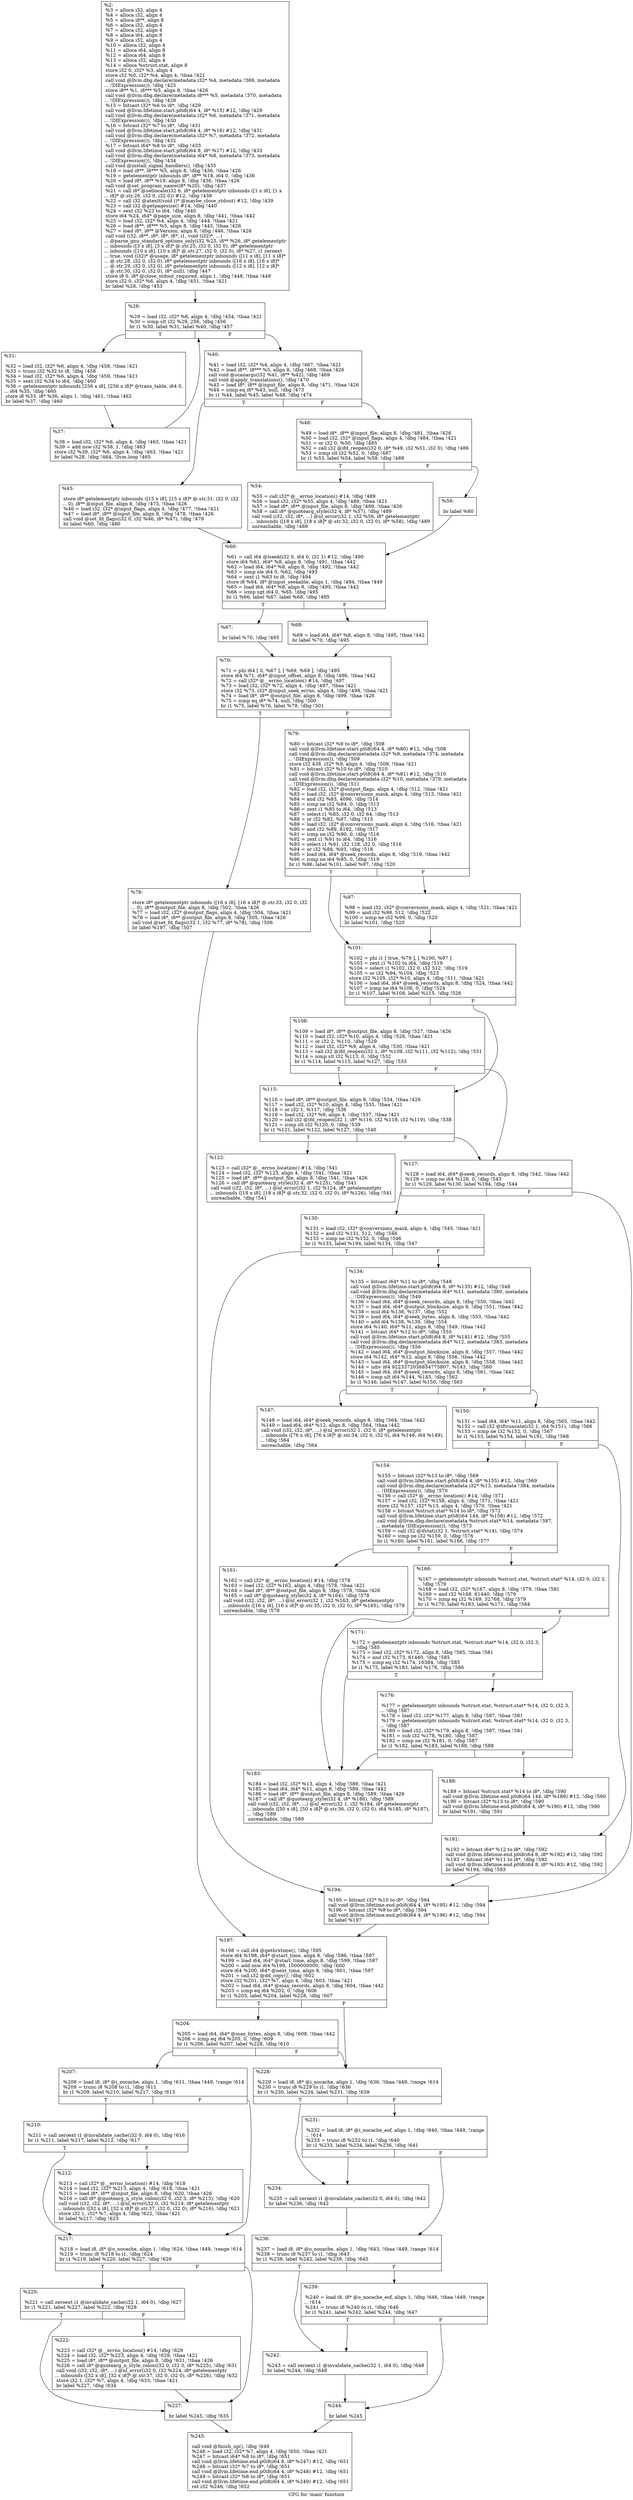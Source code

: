 digraph "CFG for 'main' function" {
	label="CFG for 'main' function";

	Node0x23eb600 [shape=record,label="{%2:\l  %3 = alloca i32, align 4\l  %4 = alloca i32, align 4\l  %5 = alloca i8**, align 8\l  %6 = alloca i32, align 4\l  %7 = alloca i32, align 4\l  %8 = alloca i64, align 8\l  %9 = alloca i32, align 4\l  %10 = alloca i32, align 4\l  %11 = alloca i64, align 8\l  %12 = alloca i64, align 8\l  %13 = alloca i32, align 4\l  %14 = alloca %struct.stat, align 8\l  store i32 0, i32* %3, align 4\l  store i32 %0, i32* %4, align 4, !tbaa !421\l  call void @llvm.dbg.declare(metadata i32* %4, metadata !369, metadata\l... !DIExpression()), !dbg !425\l  store i8** %1, i8*** %5, align 8, !tbaa !426\l  call void @llvm.dbg.declare(metadata i8*** %5, metadata !370, metadata\l... !DIExpression()), !dbg !428\l  %15 = bitcast i32* %6 to i8*, !dbg !429\l  call void @llvm.lifetime.start.p0i8(i64 4, i8* %15) #12, !dbg !429\l  call void @llvm.dbg.declare(metadata i32* %6, metadata !371, metadata\l... !DIExpression()), !dbg !430\l  %16 = bitcast i32* %7 to i8*, !dbg !431\l  call void @llvm.lifetime.start.p0i8(i64 4, i8* %16) #12, !dbg !431\l  call void @llvm.dbg.declare(metadata i32* %7, metadata !372, metadata\l... !DIExpression()), !dbg !432\l  %17 = bitcast i64* %8 to i8*, !dbg !433\l  call void @llvm.lifetime.start.p0i8(i64 8, i8* %17) #12, !dbg !433\l  call void @llvm.dbg.declare(metadata i64* %8, metadata !373, metadata\l... !DIExpression()), !dbg !434\l  call void @install_signal_handlers(), !dbg !435\l  %18 = load i8**, i8*** %5, align 8, !dbg !436, !tbaa !426\l  %19 = getelementptr inbounds i8*, i8** %18, i64 0, !dbg !436\l  %20 = load i8*, i8** %19, align 8, !dbg !436, !tbaa !426\l  call void @set_program_name(i8* %20), !dbg !437\l  %21 = call i8* @setlocale(i32 6, i8* getelementptr inbounds ([1 x i8], [1 x\l... i8]* @.str.26, i32 0, i32 0)) #12, !dbg !438\l  %22 = call i32 @atexit(void ()* @maybe_close_stdout) #12, !dbg !439\l  %23 = call i32 @getpagesize() #14, !dbg !440\l  %24 = sext i32 %23 to i64, !dbg !440\l  store i64 %24, i64* @page_size, align 8, !dbg !441, !tbaa !442\l  %25 = load i32, i32* %4, align 4, !dbg !444, !tbaa !421\l  %26 = load i8**, i8*** %5, align 8, !dbg !445, !tbaa !426\l  %27 = load i8*, i8** @Version, align 8, !dbg !446, !tbaa !426\l  call void (i32, i8**, i8*, i8*, i8*, i1, void (i32)*, ...)\l... @parse_gnu_standard_options_only(i32 %25, i8** %26, i8* getelementptr\l... inbounds ([3 x i8], [3 x i8]* @.str.25, i32 0, i32 0), i8* getelementptr\l... inbounds ([10 x i8], [10 x i8]* @.str.27, i32 0, i32 0), i8* %27, i1 zeroext\l... true, void (i32)* @usage, i8* getelementptr inbounds ([11 x i8], [11 x i8]*\l... @.str.28, i32 0, i32 0), i8* getelementptr inbounds ([16 x i8], [16 x i8]*\l... @.str.29, i32 0, i32 0), i8* getelementptr inbounds ([12 x i8], [12 x i8]*\l... @.str.30, i32 0, i32 0), i8* null), !dbg !447\l  store i8 0, i8* @close_stdout_required, align 1, !dbg !448, !tbaa !449\l  store i32 0, i32* %6, align 4, !dbg !451, !tbaa !421\l  br label %28, !dbg !453\l}"];
	Node0x23eb600 -> Node0x23e4ff0;
	Node0x23e4ff0 [shape=record,label="{%28:\l\l  %29 = load i32, i32* %6, align 4, !dbg !454, !tbaa !421\l  %30 = icmp slt i32 %29, 256, !dbg !456\l  br i1 %30, label %31, label %40, !dbg !457\l|{<s0>T|<s1>F}}"];
	Node0x23e4ff0:s0 -> Node0x23e5040;
	Node0x23e4ff0:s1 -> Node0x23e50e0;
	Node0x23e5040 [shape=record,label="{%31:\l\l  %32 = load i32, i32* %6, align 4, !dbg !458, !tbaa !421\l  %33 = trunc i32 %32 to i8, !dbg !458\l  %34 = load i32, i32* %6, align 4, !dbg !459, !tbaa !421\l  %35 = sext i32 %34 to i64, !dbg !460\l  %36 = getelementptr inbounds [256 x i8], [256 x i8]* @trans_table, i64 0,\l... i64 %35, !dbg !460\l  store i8 %33, i8* %36, align 1, !dbg !461, !tbaa !462\l  br label %37, !dbg !460\l}"];
	Node0x23e5040 -> Node0x23e5090;
	Node0x23e5090 [shape=record,label="{%37:\l\l  %38 = load i32, i32* %6, align 4, !dbg !463, !tbaa !421\l  %39 = add nsw i32 %38, 1, !dbg !463\l  store i32 %39, i32* %6, align 4, !dbg !463, !tbaa !421\l  br label %28, !dbg !464, !llvm.loop !465\l}"];
	Node0x23e5090 -> Node0x23e4ff0;
	Node0x23e50e0 [shape=record,label="{%40:\l\l  %41 = load i32, i32* %4, align 4, !dbg !467, !tbaa !421\l  %42 = load i8**, i8*** %5, align 8, !dbg !468, !tbaa !426\l  call void @scanargs(i32 %41, i8** %42), !dbg !469\l  call void @apply_translations(), !dbg !470\l  %43 = load i8*, i8** @input_file, align 8, !dbg !471, !tbaa !426\l  %44 = icmp eq i8* %43, null, !dbg !473\l  br i1 %44, label %45, label %48, !dbg !474\l|{<s0>T|<s1>F}}"];
	Node0x23e50e0:s0 -> Node0x23e5130;
	Node0x23e50e0:s1 -> Node0x23e5180;
	Node0x23e5130 [shape=record,label="{%45:\l\l  store i8* getelementptr inbounds ([15 x i8], [15 x i8]* @.str.31, i32 0, i32\l... 0), i8** @input_file, align 8, !dbg !475, !tbaa !426\l  %46 = load i32, i32* @input_flags, align 4, !dbg !477, !tbaa !421\l  %47 = load i8*, i8** @input_file, align 8, !dbg !478, !tbaa !426\l  call void @set_fd_flags(i32 0, i32 %46, i8* %47), !dbg !479\l  br label %60, !dbg !480\l}"];
	Node0x23e5130 -> Node0x23e5270;
	Node0x23e5180 [shape=record,label="{%48:\l\l  %49 = load i8*, i8** @input_file, align 8, !dbg !481, !tbaa !426\l  %50 = load i32, i32* @input_flags, align 4, !dbg !484, !tbaa !421\l  %51 = or i32 0, %50, !dbg !485\l  %52 = call i32 @ifd_reopen(i32 0, i8* %49, i32 %51, i32 0), !dbg !486\l  %53 = icmp slt i32 %52, 0, !dbg !487\l  br i1 %53, label %54, label %59, !dbg !488\l|{<s0>T|<s1>F}}"];
	Node0x23e5180:s0 -> Node0x23e51d0;
	Node0x23e5180:s1 -> Node0x23e5220;
	Node0x23e51d0 [shape=record,label="{%54:\l\l  %55 = call i32* @__errno_location() #14, !dbg !489\l  %56 = load i32, i32* %55, align 4, !dbg !489, !tbaa !421\l  %57 = load i8*, i8** @input_file, align 8, !dbg !489, !tbaa !426\l  %58 = call i8* @quotearg_style(i32 4, i8* %57), !dbg !489\l  call void (i32, i32, i8*, ...) @nl_error(i32 1, i32 %56, i8* getelementptr\l... inbounds ([18 x i8], [18 x i8]* @.str.32, i32 0, i32 0), i8* %58), !dbg !489\l  unreachable, !dbg !489\l}"];
	Node0x23e5220 [shape=record,label="{%59:\l\l  br label %60\l}"];
	Node0x23e5220 -> Node0x23e5270;
	Node0x23e5270 [shape=record,label="{%60:\l\l  %61 = call i64 @lseek(i32 0, i64 0, i32 1) #12, !dbg !490\l  store i64 %61, i64* %8, align 8, !dbg !491, !tbaa !442\l  %62 = load i64, i64* %8, align 8, !dbg !492, !tbaa !442\l  %63 = icmp sle i64 0, %62, !dbg !493\l  %64 = zext i1 %63 to i8, !dbg !494\l  store i8 %64, i8* @input_seekable, align 1, !dbg !494, !tbaa !449\l  %65 = load i64, i64* %8, align 8, !dbg !495, !tbaa !442\l  %66 = icmp sgt i64 0, %65, !dbg !495\l  br i1 %66, label %67, label %68, !dbg !495\l|{<s0>T|<s1>F}}"];
	Node0x23e5270:s0 -> Node0x23e52c0;
	Node0x23e5270:s1 -> Node0x23e5310;
	Node0x23e52c0 [shape=record,label="{%67:\l\l  br label %70, !dbg !495\l}"];
	Node0x23e52c0 -> Node0x23e5360;
	Node0x23e5310 [shape=record,label="{%68:\l\l  %69 = load i64, i64* %8, align 8, !dbg !495, !tbaa !442\l  br label %70, !dbg !495\l}"];
	Node0x23e5310 -> Node0x23e5360;
	Node0x23e5360 [shape=record,label="{%70:\l\l  %71 = phi i64 [ 0, %67 ], [ %69, %68 ], !dbg !495\l  store i64 %71, i64* @input_offset, align 8, !dbg !496, !tbaa !442\l  %72 = call i32* @__errno_location() #14, !dbg !497\l  %73 = load i32, i32* %72, align 4, !dbg !497, !tbaa !421\l  store i32 %73, i32* @input_seek_errno, align 4, !dbg !498, !tbaa !421\l  %74 = load i8*, i8** @output_file, align 8, !dbg !499, !tbaa !426\l  %75 = icmp eq i8* %74, null, !dbg !500\l  br i1 %75, label %76, label %79, !dbg !501\l|{<s0>T|<s1>F}}"];
	Node0x23e5360:s0 -> Node0x23e53b0;
	Node0x23e5360:s1 -> Node0x23e5400;
	Node0x23e53b0 [shape=record,label="{%76:\l\l  store i8* getelementptr inbounds ([16 x i8], [16 x i8]* @.str.33, i32 0, i32\l... 0), i8** @output_file, align 8, !dbg !502, !tbaa !426\l  %77 = load i32, i32* @output_flags, align 4, !dbg !504, !tbaa !421\l  %78 = load i8*, i8** @output_file, align 8, !dbg !505, !tbaa !426\l  call void @set_fd_flags(i32 1, i32 %77, i8* %78), !dbg !506\l  br label %197, !dbg !507\l}"];
	Node0x23e53b0 -> Node0x23e5a40;
	Node0x23e5400 [shape=record,label="{%79:\l\l  %80 = bitcast i32* %9 to i8*, !dbg !508\l  call void @llvm.lifetime.start.p0i8(i64 4, i8* %80) #12, !dbg !508\l  call void @llvm.dbg.declare(metadata i32* %9, metadata !374, metadata\l... !DIExpression()), !dbg !509\l  store i32 438, i32* %9, align 4, !dbg !509, !tbaa !421\l  %81 = bitcast i32* %10 to i8*, !dbg !510\l  call void @llvm.lifetime.start.p0i8(i64 4, i8* %81) #12, !dbg !510\l  call void @llvm.dbg.declare(metadata i32* %10, metadata !379, metadata\l... !DIExpression()), !dbg !511\l  %82 = load i32, i32* @output_flags, align 4, !dbg !512, !tbaa !421\l  %83 = load i32, i32* @conversions_mask, align 4, !dbg !513, !tbaa !421\l  %84 = and i32 %83, 4096, !dbg !514\l  %85 = icmp ne i32 %84, 0, !dbg !513\l  %86 = zext i1 %85 to i64, !dbg !513\l  %87 = select i1 %85, i32 0, i32 64, !dbg !513\l  %88 = or i32 %82, %87, !dbg !515\l  %89 = load i32, i32* @conversions_mask, align 4, !dbg !516, !tbaa !421\l  %90 = and i32 %89, 8192, !dbg !517\l  %91 = icmp ne i32 %90, 0, !dbg !516\l  %92 = zext i1 %91 to i64, !dbg !516\l  %93 = select i1 %91, i32 128, i32 0, !dbg !516\l  %94 = or i32 %88, %93, !dbg !518\l  %95 = load i64, i64* @seek_records, align 8, !dbg !519, !tbaa !442\l  %96 = icmp ne i64 %95, 0, !dbg !519\l  br i1 %96, label %101, label %97, !dbg !520\l|{<s0>T|<s1>F}}"];
	Node0x23e5400:s0 -> Node0x23e54a0;
	Node0x23e5400:s1 -> Node0x23e5450;
	Node0x23e5450 [shape=record,label="{%97:\l\l  %98 = load i32, i32* @conversions_mask, align 4, !dbg !521, !tbaa !421\l  %99 = and i32 %98, 512, !dbg !522\l  %100 = icmp ne i32 %99, 0, !dbg !520\l  br label %101, !dbg !520\l}"];
	Node0x23e5450 -> Node0x23e54a0;
	Node0x23e54a0 [shape=record,label="{%101:\l\l  %102 = phi i1 [ true, %79 ], [ %100, %97 ]\l  %103 = zext i1 %102 to i64, !dbg !519\l  %104 = select i1 %102, i32 0, i32 512, !dbg !519\l  %105 = or i32 %94, %104, !dbg !523\l  store i32 %105, i32* %10, align 4, !dbg !511, !tbaa !421\l  %106 = load i64, i64* @seek_records, align 8, !dbg !524, !tbaa !442\l  %107 = icmp ne i64 %106, 0, !dbg !524\l  br i1 %107, label %108, label %115, !dbg !526\l|{<s0>T|<s1>F}}"];
	Node0x23e54a0:s0 -> Node0x23e54f0;
	Node0x23e54a0:s1 -> Node0x23e5540;
	Node0x23e54f0 [shape=record,label="{%108:\l\l  %109 = load i8*, i8** @output_file, align 8, !dbg !527, !tbaa !426\l  %110 = load i32, i32* %10, align 4, !dbg !528, !tbaa !421\l  %111 = or i32 2, %110, !dbg !529\l  %112 = load i32, i32* %9, align 4, !dbg !530, !tbaa !421\l  %113 = call i32 @ifd_reopen(i32 1, i8* %109, i32 %111, i32 %112), !dbg !531\l  %114 = icmp slt i32 %113, 0, !dbg !532\l  br i1 %114, label %115, label %127, !dbg !533\l|{<s0>T|<s1>F}}"];
	Node0x23e54f0:s0 -> Node0x23e5540;
	Node0x23e54f0:s1 -> Node0x23e55e0;
	Node0x23e5540 [shape=record,label="{%115:\l\l  %116 = load i8*, i8** @output_file, align 8, !dbg !534, !tbaa !426\l  %117 = load i32, i32* %10, align 4, !dbg !535, !tbaa !421\l  %118 = or i32 1, %117, !dbg !536\l  %119 = load i32, i32* %9, align 4, !dbg !537, !tbaa !421\l  %120 = call i32 @ifd_reopen(i32 1, i8* %116, i32 %118, i32 %119), !dbg !538\l  %121 = icmp slt i32 %120, 0, !dbg !539\l  br i1 %121, label %122, label %127, !dbg !540\l|{<s0>T|<s1>F}}"];
	Node0x23e5540:s0 -> Node0x23e5590;
	Node0x23e5540:s1 -> Node0x23e55e0;
	Node0x23e5590 [shape=record,label="{%122:\l\l  %123 = call i32* @__errno_location() #14, !dbg !541\l  %124 = load i32, i32* %123, align 4, !dbg !541, !tbaa !421\l  %125 = load i8*, i8** @output_file, align 8, !dbg !541, !tbaa !426\l  %126 = call i8* @quotearg_style(i32 4, i8* %125), !dbg !541\l  call void (i32, i32, i8*, ...) @nl_error(i32 1, i32 %124, i8* getelementptr\l... inbounds ([18 x i8], [18 x i8]* @.str.32, i32 0, i32 0), i8* %126), !dbg !541\l  unreachable, !dbg !541\l}"];
	Node0x23e55e0 [shape=record,label="{%127:\l\l  %128 = load i64, i64* @seek_records, align 8, !dbg !542, !tbaa !442\l  %129 = icmp ne i64 %128, 0, !dbg !543\l  br i1 %129, label %130, label %194, !dbg !544\l|{<s0>T|<s1>F}}"];
	Node0x23e55e0:s0 -> Node0x23e5630;
	Node0x23e55e0:s1 -> Node0x23e59f0;
	Node0x23e5630 [shape=record,label="{%130:\l\l  %131 = load i32, i32* @conversions_mask, align 4, !dbg !545, !tbaa !421\l  %132 = and i32 %131, 512, !dbg !546\l  %133 = icmp ne i32 %132, 0, !dbg !546\l  br i1 %133, label %194, label %134, !dbg !547\l|{<s0>T|<s1>F}}"];
	Node0x23e5630:s0 -> Node0x23e59f0;
	Node0x23e5630:s1 -> Node0x23e5680;
	Node0x23e5680 [shape=record,label="{%134:\l\l  %135 = bitcast i64* %11 to i8*, !dbg !548\l  call void @llvm.lifetime.start.p0i8(i64 8, i8* %135) #12, !dbg !548\l  call void @llvm.dbg.declare(metadata i64* %11, metadata !380, metadata\l... !DIExpression()), !dbg !549\l  %136 = load i64, i64* @seek_records, align 8, !dbg !550, !tbaa !442\l  %137 = load i64, i64* @output_blocksize, align 8, !dbg !551, !tbaa !442\l  %138 = mul i64 %136, %137, !dbg !552\l  %139 = load i64, i64* @seek_bytes, align 8, !dbg !553, !tbaa !442\l  %140 = add i64 %138, %139, !dbg !554\l  store i64 %140, i64* %11, align 8, !dbg !549, !tbaa !442\l  %141 = bitcast i64* %12 to i8*, !dbg !555\l  call void @llvm.lifetime.start.p0i8(i64 8, i8* %141) #12, !dbg !555\l  call void @llvm.dbg.declare(metadata i64* %12, metadata !383, metadata\l... !DIExpression()), !dbg !556\l  %142 = load i64, i64* @output_blocksize, align 8, !dbg !557, !tbaa !442\l  store i64 %142, i64* %12, align 8, !dbg !556, !tbaa !442\l  %143 = load i64, i64* @output_blocksize, align 8, !dbg !558, !tbaa !442\l  %144 = udiv i64 9223372036854775807, %143, !dbg !560\l  %145 = load i64, i64* @seek_records, align 8, !dbg !561, !tbaa !442\l  %146 = icmp ult i64 %144, %145, !dbg !562\l  br i1 %146, label %147, label %150, !dbg !563\l|{<s0>T|<s1>F}}"];
	Node0x23e5680:s0 -> Node0x23e56d0;
	Node0x23e5680:s1 -> Node0x23e5720;
	Node0x23e56d0 [shape=record,label="{%147:\l\l  %148 = load i64, i64* @seek_records, align 8, !dbg !564, !tbaa !442\l  %149 = load i64, i64* %12, align 8, !dbg !564, !tbaa !442\l  call void (i32, i32, i8*, ...) @nl_error(i32 1, i32 0, i8* getelementptr\l... inbounds ([76 x i8], [76 x i8]* @.str.34, i32 0, i32 0), i64 %148, i64 %149),\l... !dbg !564\l  unreachable, !dbg !564\l}"];
	Node0x23e5720 [shape=record,label="{%150:\l\l  %151 = load i64, i64* %11, align 8, !dbg !565, !tbaa !442\l  %152 = call i32 @iftruncate(i32 1, i64 %151), !dbg !566\l  %153 = icmp ne i32 %152, 0, !dbg !567\l  br i1 %153, label %154, label %191, !dbg !568\l|{<s0>T|<s1>F}}"];
	Node0x23e5720:s0 -> Node0x23e5770;
	Node0x23e5720:s1 -> Node0x23e59a0;
	Node0x23e5770 [shape=record,label="{%154:\l\l  %155 = bitcast i32* %13 to i8*, !dbg !569\l  call void @llvm.lifetime.start.p0i8(i64 4, i8* %155) #12, !dbg !569\l  call void @llvm.dbg.declare(metadata i32* %13, metadata !384, metadata\l... !DIExpression()), !dbg !570\l  %156 = call i32* @__errno_location() #14, !dbg !571\l  %157 = load i32, i32* %156, align 4, !dbg !571, !tbaa !421\l  store i32 %157, i32* %13, align 4, !dbg !570, !tbaa !421\l  %158 = bitcast %struct.stat* %14 to i8*, !dbg !572\l  call void @llvm.lifetime.start.p0i8(i64 144, i8* %158) #12, !dbg !572\l  call void @llvm.dbg.declare(metadata %struct.stat* %14, metadata !387,\l... metadata !DIExpression()), !dbg !573\l  %159 = call i32 @ifstat(i32 1, %struct.stat* %14), !dbg !574\l  %160 = icmp ne i32 %159, 0, !dbg !576\l  br i1 %160, label %161, label %166, !dbg !577\l|{<s0>T|<s1>F}}"];
	Node0x23e5770:s0 -> Node0x23e57c0;
	Node0x23e5770:s1 -> Node0x23e5810;
	Node0x23e57c0 [shape=record,label="{%161:\l\l  %162 = call i32* @__errno_location() #14, !dbg !578\l  %163 = load i32, i32* %162, align 4, !dbg !578, !tbaa !421\l  %164 = load i8*, i8** @output_file, align 8, !dbg !578, !tbaa !426\l  %165 = call i8* @quotearg_style(i32 4, i8* %164), !dbg !578\l  call void (i32, i32, i8*, ...) @nl_error(i32 1, i32 %163, i8* getelementptr\l... inbounds ([16 x i8], [16 x i8]* @.str.35, i32 0, i32 0), i8* %165), !dbg !578\l  unreachable, !dbg !578\l}"];
	Node0x23e5810 [shape=record,label="{%166:\l\l  %167 = getelementptr inbounds %struct.stat, %struct.stat* %14, i32 0, i32 3,\l... !dbg !579\l  %168 = load i32, i32* %167, align 8, !dbg !579, !tbaa !581\l  %169 = and i32 %168, 61440, !dbg !579\l  %170 = icmp eq i32 %169, 32768, !dbg !579\l  br i1 %170, label %183, label %171, !dbg !584\l|{<s0>T|<s1>F}}"];
	Node0x23e5810:s0 -> Node0x23e5900;
	Node0x23e5810:s1 -> Node0x23e5860;
	Node0x23e5860 [shape=record,label="{%171:\l\l  %172 = getelementptr inbounds %struct.stat, %struct.stat* %14, i32 0, i32 3,\l... !dbg !585\l  %173 = load i32, i32* %172, align 8, !dbg !585, !tbaa !581\l  %174 = and i32 %173, 61440, !dbg !585\l  %175 = icmp eq i32 %174, 16384, !dbg !585\l  br i1 %175, label %183, label %176, !dbg !586\l|{<s0>T|<s1>F}}"];
	Node0x23e5860:s0 -> Node0x23e5900;
	Node0x23e5860:s1 -> Node0x23e58b0;
	Node0x23e58b0 [shape=record,label="{%176:\l\l  %177 = getelementptr inbounds %struct.stat, %struct.stat* %14, i32 0, i32 3,\l... !dbg !587\l  %178 = load i32, i32* %177, align 8, !dbg !587, !tbaa !581\l  %179 = getelementptr inbounds %struct.stat, %struct.stat* %14, i32 0, i32 3,\l... !dbg !587\l  %180 = load i32, i32* %179, align 8, !dbg !587, !tbaa !581\l  %181 = sub i32 %178, %180, !dbg !587\l  %182 = icmp ne i32 %181, 0, !dbg !587\l  br i1 %182, label %183, label %188, !dbg !588\l|{<s0>T|<s1>F}}"];
	Node0x23e58b0:s0 -> Node0x23e5900;
	Node0x23e58b0:s1 -> Node0x23e5950;
	Node0x23e5900 [shape=record,label="{%183:\l\l  %184 = load i32, i32* %13, align 4, !dbg !589, !tbaa !421\l  %185 = load i64, i64* %11, align 8, !dbg !589, !tbaa !442\l  %186 = load i8*, i8** @output_file, align 8, !dbg !589, !tbaa !426\l  %187 = call i8* @quotearg_style(i32 4, i8* %186), !dbg !589\l  call void (i32, i32, i8*, ...) @nl_error(i32 1, i32 %184, i8* getelementptr\l... inbounds ([50 x i8], [50 x i8]* @.str.36, i32 0, i32 0), i64 %185, i8* %187),\l... !dbg !589\l  unreachable, !dbg !589\l}"];
	Node0x23e5950 [shape=record,label="{%188:\l\l  %189 = bitcast %struct.stat* %14 to i8*, !dbg !590\l  call void @llvm.lifetime.end.p0i8(i64 144, i8* %189) #12, !dbg !590\l  %190 = bitcast i32* %13 to i8*, !dbg !590\l  call void @llvm.lifetime.end.p0i8(i64 4, i8* %190) #12, !dbg !590\l  br label %191, !dbg !591\l}"];
	Node0x23e5950 -> Node0x23e59a0;
	Node0x23e59a0 [shape=record,label="{%191:\l\l  %192 = bitcast i64* %12 to i8*, !dbg !592\l  call void @llvm.lifetime.end.p0i8(i64 8, i8* %192) #12, !dbg !592\l  %193 = bitcast i64* %11 to i8*, !dbg !592\l  call void @llvm.lifetime.end.p0i8(i64 8, i8* %193) #12, !dbg !592\l  br label %194, !dbg !593\l}"];
	Node0x23e59a0 -> Node0x23e59f0;
	Node0x23e59f0 [shape=record,label="{%194:\l\l  %195 = bitcast i32* %10 to i8*, !dbg !594\l  call void @llvm.lifetime.end.p0i8(i64 4, i8* %195) #12, !dbg !594\l  %196 = bitcast i32* %9 to i8*, !dbg !594\l  call void @llvm.lifetime.end.p0i8(i64 4, i8* %196) #12, !dbg !594\l  br label %197\l}"];
	Node0x23e59f0 -> Node0x23e5a40;
	Node0x23e5a40 [shape=record,label="{%197:\l\l  %198 = call i64 @gethrxtime(), !dbg !595\l  store i64 %198, i64* @start_time, align 8, !dbg !596, !tbaa !597\l  %199 = load i64, i64* @start_time, align 8, !dbg !599, !tbaa !597\l  %200 = add nsw i64 %199, 1000000000, !dbg !600\l  store i64 %200, i64* @next_time, align 8, !dbg !601, !tbaa !597\l  %201 = call i32 @dd_copy(), !dbg !602\l  store i32 %201, i32* %7, align 4, !dbg !603, !tbaa !421\l  %202 = load i64, i64* @max_records, align 8, !dbg !604, !tbaa !442\l  %203 = icmp eq i64 %202, 0, !dbg !606\l  br i1 %203, label %204, label %228, !dbg !607\l|{<s0>T|<s1>F}}"];
	Node0x23e5a40:s0 -> Node0x23e5a90;
	Node0x23e5a40:s1 -> Node0x23e5d10;
	Node0x23e5a90 [shape=record,label="{%204:\l\l  %205 = load i64, i64* @max_bytes, align 8, !dbg !608, !tbaa !442\l  %206 = icmp eq i64 %205, 0, !dbg !609\l  br i1 %206, label %207, label %228, !dbg !610\l|{<s0>T|<s1>F}}"];
	Node0x23e5a90:s0 -> Node0x23e5ae0;
	Node0x23e5a90:s1 -> Node0x23e5d10;
	Node0x23e5ae0 [shape=record,label="{%207:\l\l  %208 = load i8, i8* @i_nocache, align 1, !dbg !611, !tbaa !449, !range !614\l  %209 = trunc i8 %208 to i1, !dbg !611\l  br i1 %209, label %210, label %217, !dbg !615\l|{<s0>T|<s1>F}}"];
	Node0x23e5ae0:s0 -> Node0x23e5b30;
	Node0x23e5ae0:s1 -> Node0x23e5bd0;
	Node0x23e5b30 [shape=record,label="{%210:\l\l  %211 = call zeroext i1 @invalidate_cache(i32 0, i64 0), !dbg !616\l  br i1 %211, label %217, label %212, !dbg !617\l|{<s0>T|<s1>F}}"];
	Node0x23e5b30:s0 -> Node0x23e5bd0;
	Node0x23e5b30:s1 -> Node0x23e5b80;
	Node0x23e5b80 [shape=record,label="{%212:\l\l  %213 = call i32* @__errno_location() #14, !dbg !618\l  %214 = load i32, i32* %213, align 4, !dbg !618, !tbaa !421\l  %215 = load i8*, i8** @input_file, align 8, !dbg !620, !tbaa !426\l  %216 = call i8* @quotearg_n_style_colon(i32 0, i32 3, i8* %215), !dbg !620\l  call void (i32, i32, i8*, ...) @nl_error(i32 0, i32 %214, i8* getelementptr\l... inbounds ([32 x i8], [32 x i8]* @.str.37, i32 0, i32 0), i8* %216), !dbg !621\l  store i32 1, i32* %7, align 4, !dbg !622, !tbaa !421\l  br label %217, !dbg !623\l}"];
	Node0x23e5b80 -> Node0x23e5bd0;
	Node0x23e5bd0 [shape=record,label="{%217:\l\l  %218 = load i8, i8* @o_nocache, align 1, !dbg !624, !tbaa !449, !range !614\l  %219 = trunc i8 %218 to i1, !dbg !624\l  br i1 %219, label %220, label %227, !dbg !626\l|{<s0>T|<s1>F}}"];
	Node0x23e5bd0:s0 -> Node0x23e5c20;
	Node0x23e5bd0:s1 -> Node0x23e5cc0;
	Node0x23e5c20 [shape=record,label="{%220:\l\l  %221 = call zeroext i1 @invalidate_cache(i32 1, i64 0), !dbg !627\l  br i1 %221, label %227, label %222, !dbg !628\l|{<s0>T|<s1>F}}"];
	Node0x23e5c20:s0 -> Node0x23e5cc0;
	Node0x23e5c20:s1 -> Node0x23e5c70;
	Node0x23e5c70 [shape=record,label="{%222:\l\l  %223 = call i32* @__errno_location() #14, !dbg !629\l  %224 = load i32, i32* %223, align 4, !dbg !629, !tbaa !421\l  %225 = load i8*, i8** @output_file, align 8, !dbg !631, !tbaa !426\l  %226 = call i8* @quotearg_n_style_colon(i32 0, i32 3, i8* %225), !dbg !631\l  call void (i32, i32, i8*, ...) @nl_error(i32 0, i32 %224, i8* getelementptr\l... inbounds ([32 x i8], [32 x i8]* @.str.37, i32 0, i32 0), i8* %226), !dbg !632\l  store i32 1, i32* %7, align 4, !dbg !633, !tbaa !421\l  br label %227, !dbg !634\l}"];
	Node0x23e5c70 -> Node0x23e5cc0;
	Node0x23e5cc0 [shape=record,label="{%227:\l\l  br label %245, !dbg !635\l}"];
	Node0x23e5cc0 -> Node0x23ed3a0;
	Node0x23e5d10 [shape=record,label="{%228:\l\l  %229 = load i8, i8* @i_nocache, align 1, !dbg !636, !tbaa !449, !range !614\l  %230 = trunc i8 %229 to i1, !dbg !636\l  br i1 %230, label %234, label %231, !dbg !639\l|{<s0>T|<s1>F}}"];
	Node0x23e5d10:s0 -> Node0x23e5db0;
	Node0x23e5d10:s1 -> Node0x23e5d60;
	Node0x23e5d60 [shape=record,label="{%231:\l\l  %232 = load i8, i8* @i_nocache_eof, align 1, !dbg !640, !tbaa !449, !range\l... !614\l  %233 = trunc i8 %232 to i1, !dbg !640\l  br i1 %233, label %234, label %236, !dbg !641\l|{<s0>T|<s1>F}}"];
	Node0x23e5d60:s0 -> Node0x23e5db0;
	Node0x23e5d60:s1 -> Node0x23ed260;
	Node0x23e5db0 [shape=record,label="{%234:\l\l  %235 = call zeroext i1 @invalidate_cache(i32 0, i64 0), !dbg !642\l  br label %236, !dbg !642\l}"];
	Node0x23e5db0 -> Node0x23ed260;
	Node0x23ed260 [shape=record,label="{%236:\l\l  %237 = load i8, i8* @o_nocache, align 1, !dbg !643, !tbaa !449, !range !614\l  %238 = trunc i8 %237 to i1, !dbg !643\l  br i1 %238, label %242, label %239, !dbg !645\l|{<s0>T|<s1>F}}"];
	Node0x23ed260:s0 -> Node0x23ed300;
	Node0x23ed260:s1 -> Node0x23ed2b0;
	Node0x23ed2b0 [shape=record,label="{%239:\l\l  %240 = load i8, i8* @o_nocache_eof, align 1, !dbg !646, !tbaa !449, !range\l... !614\l  %241 = trunc i8 %240 to i1, !dbg !646\l  br i1 %241, label %242, label %244, !dbg !647\l|{<s0>T|<s1>F}}"];
	Node0x23ed2b0:s0 -> Node0x23ed300;
	Node0x23ed2b0:s1 -> Node0x23ed350;
	Node0x23ed300 [shape=record,label="{%242:\l\l  %243 = call zeroext i1 @invalidate_cache(i32 1, i64 0), !dbg !648\l  br label %244, !dbg !648\l}"];
	Node0x23ed300 -> Node0x23ed350;
	Node0x23ed350 [shape=record,label="{%244:\l\l  br label %245\l}"];
	Node0x23ed350 -> Node0x23ed3a0;
	Node0x23ed3a0 [shape=record,label="{%245:\l\l  call void @finish_up(), !dbg !649\l  %246 = load i32, i32* %7, align 4, !dbg !650, !tbaa !421\l  %247 = bitcast i64* %8 to i8*, !dbg !651\l  call void @llvm.lifetime.end.p0i8(i64 8, i8* %247) #12, !dbg !651\l  %248 = bitcast i32* %7 to i8*, !dbg !651\l  call void @llvm.lifetime.end.p0i8(i64 4, i8* %248) #12, !dbg !651\l  %249 = bitcast i32* %6 to i8*, !dbg !651\l  call void @llvm.lifetime.end.p0i8(i64 4, i8* %249) #12, !dbg !651\l  ret i32 %246, !dbg !652\l}"];
}
